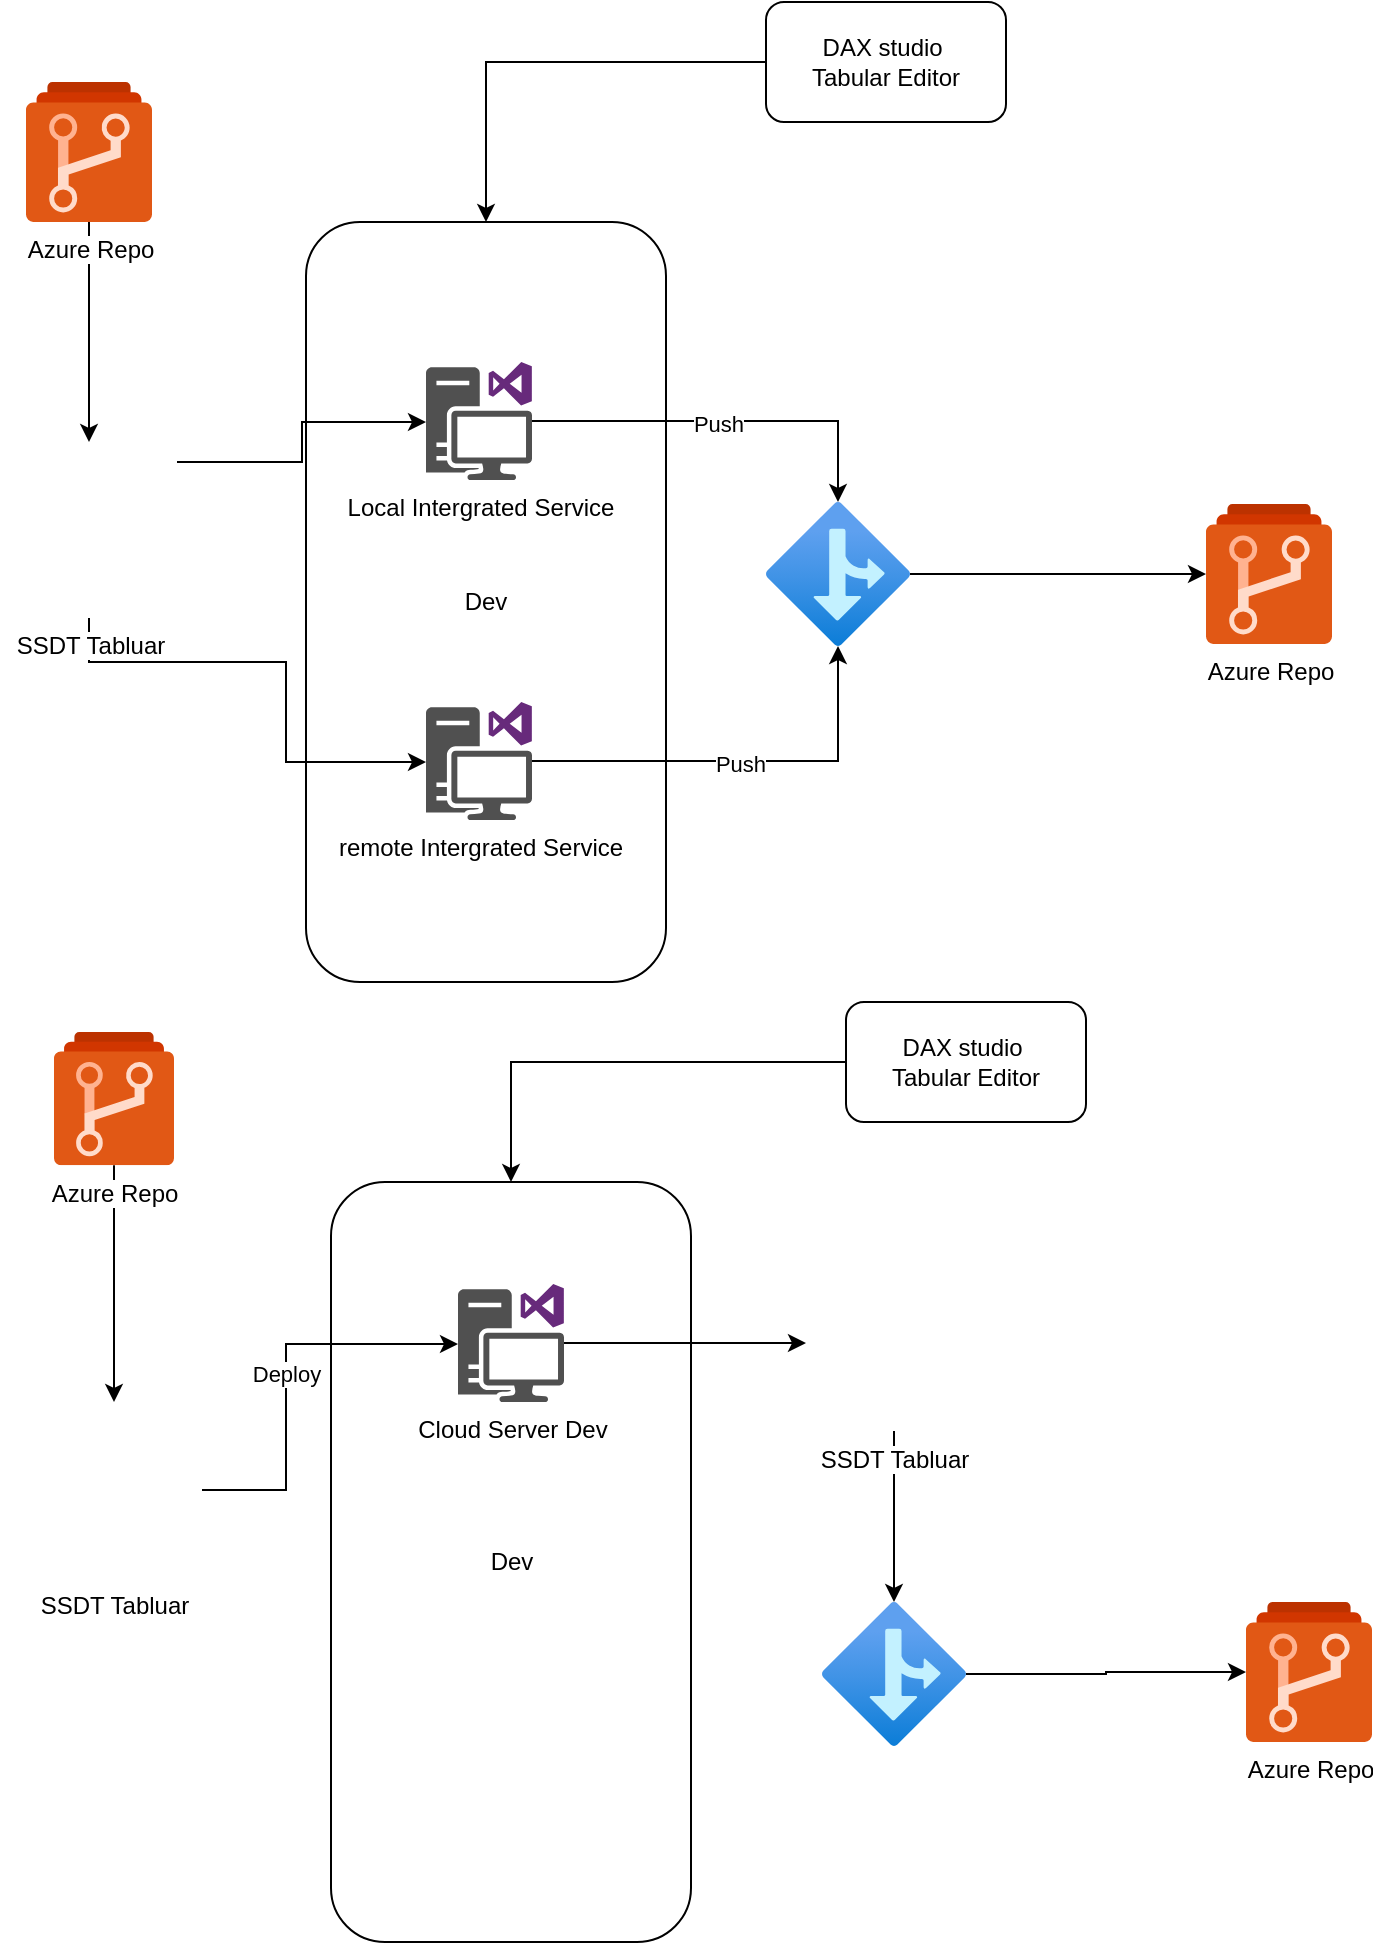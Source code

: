 <mxfile version="15.7.3" type="github">
  <diagram id="C5RBs43oDa-KdzZeNtuy" name="Page-1">
    <mxGraphModel dx="1662" dy="800" grid="1" gridSize="10" guides="1" tooltips="1" connect="1" arrows="1" fold="1" page="1" pageScale="1" pageWidth="827" pageHeight="1169" math="0" shadow="0">
      <root>
        <mxCell id="WIyWlLk6GJQsqaUBKTNV-0" />
        <mxCell id="WIyWlLk6GJQsqaUBKTNV-1" parent="WIyWlLk6GJQsqaUBKTNV-0" />
        <mxCell id="6bSrI56vfonFCMAQtIpl-16" value="Dev" style="rounded=1;whiteSpace=wrap;html=1;" vertex="1" parent="WIyWlLk6GJQsqaUBKTNV-1">
          <mxGeometry x="190" y="180" width="180" height="380" as="geometry" />
        </mxCell>
        <mxCell id="6bSrI56vfonFCMAQtIpl-3" style="edgeStyle=orthogonalEdgeStyle;rounded=0;orthogonalLoop=1;jettySize=auto;html=1;entryX=0.5;entryY=0;entryDx=0;entryDy=0;" edge="1" parent="WIyWlLk6GJQsqaUBKTNV-1" source="6bSrI56vfonFCMAQtIpl-1" target="6bSrI56vfonFCMAQtIpl-2">
          <mxGeometry relative="1" as="geometry" />
        </mxCell>
        <mxCell id="6bSrI56vfonFCMAQtIpl-1" value="Azure Repo&lt;br&gt;" style="sketch=0;aspect=fixed;html=1;points=[];align=center;image;fontSize=12;image=img/lib/mscae/Azure_Repos.svg;" vertex="1" parent="WIyWlLk6GJQsqaUBKTNV-1">
          <mxGeometry x="50" y="110" width="63" height="70" as="geometry" />
        </mxCell>
        <mxCell id="6bSrI56vfonFCMAQtIpl-5" style="edgeStyle=orthogonalEdgeStyle;rounded=0;orthogonalLoop=1;jettySize=auto;html=1;" edge="1" parent="WIyWlLk6GJQsqaUBKTNV-1" source="6bSrI56vfonFCMAQtIpl-2" target="6bSrI56vfonFCMAQtIpl-4">
          <mxGeometry relative="1" as="geometry">
            <Array as="points">
              <mxPoint x="188" y="300" />
              <mxPoint x="188" y="280" />
            </Array>
          </mxGeometry>
        </mxCell>
        <mxCell id="6bSrI56vfonFCMAQtIpl-7" style="edgeStyle=orthogonalEdgeStyle;rounded=0;orthogonalLoop=1;jettySize=auto;html=1;" edge="1" parent="WIyWlLk6GJQsqaUBKTNV-1" source="6bSrI56vfonFCMAQtIpl-2" target="6bSrI56vfonFCMAQtIpl-6">
          <mxGeometry relative="1" as="geometry">
            <Array as="points">
              <mxPoint x="82" y="400" />
              <mxPoint x="180" y="400" />
              <mxPoint x="180" y="450" />
            </Array>
          </mxGeometry>
        </mxCell>
        <mxCell id="6bSrI56vfonFCMAQtIpl-2" value="SSDT Tabluar" style="shape=image;html=1;verticalAlign=top;verticalLabelPosition=bottom;labelBackgroundColor=#ffffff;imageAspect=0;aspect=fixed;image=https://cdn0.iconfinder.com/data/icons/social-network-7/50/14-128.png" vertex="1" parent="WIyWlLk6GJQsqaUBKTNV-1">
          <mxGeometry x="37.5" y="290" width="88" height="88" as="geometry" />
        </mxCell>
        <mxCell id="6bSrI56vfonFCMAQtIpl-9" style="edgeStyle=orthogonalEdgeStyle;rounded=0;orthogonalLoop=1;jettySize=auto;html=1;" edge="1" parent="WIyWlLk6GJQsqaUBKTNV-1" source="6bSrI56vfonFCMAQtIpl-4" target="6bSrI56vfonFCMAQtIpl-8">
          <mxGeometry relative="1" as="geometry" />
        </mxCell>
        <mxCell id="6bSrI56vfonFCMAQtIpl-11" value="Push" style="edgeLabel;html=1;align=center;verticalAlign=middle;resizable=0;points=[];" vertex="1" connectable="0" parent="6bSrI56vfonFCMAQtIpl-9">
          <mxGeometry x="-0.039" relative="1" as="geometry">
            <mxPoint y="1" as="offset" />
          </mxGeometry>
        </mxCell>
        <mxCell id="6bSrI56vfonFCMAQtIpl-4" value="Local Intergrated Service" style="sketch=0;pointerEvents=1;shadow=0;dashed=0;html=1;strokeColor=none;fillColor=#505050;labelPosition=center;verticalLabelPosition=bottom;verticalAlign=top;outlineConnect=0;align=center;shape=mxgraph.office.devices.workstation_visual_studio;" vertex="1" parent="WIyWlLk6GJQsqaUBKTNV-1">
          <mxGeometry x="250" y="250" width="53" height="59" as="geometry" />
        </mxCell>
        <mxCell id="6bSrI56vfonFCMAQtIpl-10" style="edgeStyle=orthogonalEdgeStyle;rounded=0;orthogonalLoop=1;jettySize=auto;html=1;" edge="1" parent="WIyWlLk6GJQsqaUBKTNV-1" source="6bSrI56vfonFCMAQtIpl-6" target="6bSrI56vfonFCMAQtIpl-8">
          <mxGeometry relative="1" as="geometry" />
        </mxCell>
        <mxCell id="6bSrI56vfonFCMAQtIpl-12" value="Push" style="edgeLabel;html=1;align=center;verticalAlign=middle;resizable=0;points=[];" vertex="1" connectable="0" parent="6bSrI56vfonFCMAQtIpl-10">
          <mxGeometry x="-0.012" relative="1" as="geometry">
            <mxPoint y="1" as="offset" />
          </mxGeometry>
        </mxCell>
        <mxCell id="6bSrI56vfonFCMAQtIpl-6" value="remote Intergrated Service" style="sketch=0;pointerEvents=1;shadow=0;dashed=0;html=1;strokeColor=none;fillColor=#505050;labelPosition=center;verticalLabelPosition=bottom;verticalAlign=top;outlineConnect=0;align=center;shape=mxgraph.office.devices.workstation_visual_studio;" vertex="1" parent="WIyWlLk6GJQsqaUBKTNV-1">
          <mxGeometry x="250" y="420" width="53" height="59" as="geometry" />
        </mxCell>
        <mxCell id="6bSrI56vfonFCMAQtIpl-14" style="edgeStyle=orthogonalEdgeStyle;rounded=0;orthogonalLoop=1;jettySize=auto;html=1;" edge="1" parent="WIyWlLk6GJQsqaUBKTNV-1" source="6bSrI56vfonFCMAQtIpl-8" target="6bSrI56vfonFCMAQtIpl-13">
          <mxGeometry relative="1" as="geometry" />
        </mxCell>
        <mxCell id="6bSrI56vfonFCMAQtIpl-8" value="" style="aspect=fixed;html=1;points=[];align=center;image;fontSize=12;image=img/lib/azure2/general/Branch.svg;" vertex="1" parent="WIyWlLk6GJQsqaUBKTNV-1">
          <mxGeometry x="420" y="320" width="72" height="72" as="geometry" />
        </mxCell>
        <mxCell id="6bSrI56vfonFCMAQtIpl-13" value="Azure Repo&lt;br&gt;" style="sketch=0;aspect=fixed;html=1;points=[];align=center;image;fontSize=12;image=img/lib/mscae/Azure_Repos.svg;" vertex="1" parent="WIyWlLk6GJQsqaUBKTNV-1">
          <mxGeometry x="640" y="321" width="63" height="70" as="geometry" />
        </mxCell>
        <mxCell id="6bSrI56vfonFCMAQtIpl-17" value="Dev" style="rounded=1;whiteSpace=wrap;html=1;" vertex="1" parent="WIyWlLk6GJQsqaUBKTNV-1">
          <mxGeometry x="202.5" y="660" width="180" height="380" as="geometry" />
        </mxCell>
        <mxCell id="6bSrI56vfonFCMAQtIpl-18" style="edgeStyle=orthogonalEdgeStyle;rounded=0;orthogonalLoop=1;jettySize=auto;html=1;entryX=0.5;entryY=0;entryDx=0;entryDy=0;" edge="1" parent="WIyWlLk6GJQsqaUBKTNV-1" source="6bSrI56vfonFCMAQtIpl-19" target="6bSrI56vfonFCMAQtIpl-22">
          <mxGeometry relative="1" as="geometry" />
        </mxCell>
        <mxCell id="6bSrI56vfonFCMAQtIpl-19" value="Azure Repo&lt;br&gt;" style="sketch=0;aspect=fixed;html=1;points=[];align=center;image;fontSize=12;image=img/lib/mscae/Azure_Repos.svg;" vertex="1" parent="WIyWlLk6GJQsqaUBKTNV-1">
          <mxGeometry x="64" y="585" width="60" height="66.67" as="geometry" />
        </mxCell>
        <mxCell id="6bSrI56vfonFCMAQtIpl-32" value="Deploy" style="edgeStyle=orthogonalEdgeStyle;rounded=0;orthogonalLoop=1;jettySize=auto;html=1;" edge="1" parent="WIyWlLk6GJQsqaUBKTNV-1" source="6bSrI56vfonFCMAQtIpl-22" target="6bSrI56vfonFCMAQtIpl-28">
          <mxGeometry relative="1" as="geometry">
            <Array as="points">
              <mxPoint x="180" y="814" />
              <mxPoint x="180" y="741" />
            </Array>
          </mxGeometry>
        </mxCell>
        <mxCell id="6bSrI56vfonFCMAQtIpl-22" value="SSDT Tabluar" style="shape=image;html=1;verticalAlign=top;verticalLabelPosition=bottom;labelBackgroundColor=#ffffff;imageAspect=0;aspect=fixed;image=https://cdn0.iconfinder.com/data/icons/social-network-7/50/14-128.png" vertex="1" parent="WIyWlLk6GJQsqaUBKTNV-1">
          <mxGeometry x="50" y="770" width="88" height="88" as="geometry" />
        </mxCell>
        <mxCell id="6bSrI56vfonFCMAQtIpl-40" style="edgeStyle=orthogonalEdgeStyle;rounded=0;orthogonalLoop=1;jettySize=auto;html=1;" edge="1" parent="WIyWlLk6GJQsqaUBKTNV-1" source="6bSrI56vfonFCMAQtIpl-28" target="6bSrI56vfonFCMAQtIpl-41">
          <mxGeometry relative="1" as="geometry">
            <mxPoint x="470" y="740.5" as="targetPoint" />
          </mxGeometry>
        </mxCell>
        <mxCell id="6bSrI56vfonFCMAQtIpl-28" value="Cloud Server Dev&lt;br&gt;" style="sketch=0;pointerEvents=1;shadow=0;dashed=0;html=1;strokeColor=none;fillColor=#505050;labelPosition=center;verticalLabelPosition=bottom;verticalAlign=top;outlineConnect=0;align=center;shape=mxgraph.office.devices.workstation_visual_studio;" vertex="1" parent="WIyWlLk6GJQsqaUBKTNV-1">
          <mxGeometry x="266" y="711" width="53" height="59" as="geometry" />
        </mxCell>
        <mxCell id="6bSrI56vfonFCMAQtIpl-29" style="edgeStyle=orthogonalEdgeStyle;rounded=0;orthogonalLoop=1;jettySize=auto;html=1;" edge="1" parent="WIyWlLk6GJQsqaUBKTNV-1" source="6bSrI56vfonFCMAQtIpl-30" target="6bSrI56vfonFCMAQtIpl-31">
          <mxGeometry relative="1" as="geometry" />
        </mxCell>
        <mxCell id="6bSrI56vfonFCMAQtIpl-30" value="" style="aspect=fixed;html=1;points=[];align=center;image;fontSize=12;image=img/lib/azure2/general/Branch.svg;" vertex="1" parent="WIyWlLk6GJQsqaUBKTNV-1">
          <mxGeometry x="448" y="870" width="72" height="72" as="geometry" />
        </mxCell>
        <mxCell id="6bSrI56vfonFCMAQtIpl-31" value="Azure Repo&lt;br&gt;" style="sketch=0;aspect=fixed;html=1;points=[];align=center;image;fontSize=12;image=img/lib/mscae/Azure_Repos.svg;" vertex="1" parent="WIyWlLk6GJQsqaUBKTNV-1">
          <mxGeometry x="660" y="870" width="63" height="70" as="geometry" />
        </mxCell>
        <mxCell id="6bSrI56vfonFCMAQtIpl-36" style="edgeStyle=orthogonalEdgeStyle;rounded=0;orthogonalLoop=1;jettySize=auto;html=1;entryX=0.5;entryY=0;entryDx=0;entryDy=0;" edge="1" parent="WIyWlLk6GJQsqaUBKTNV-1" source="6bSrI56vfonFCMAQtIpl-34" target="6bSrI56vfonFCMAQtIpl-16">
          <mxGeometry relative="1" as="geometry" />
        </mxCell>
        <mxCell id="6bSrI56vfonFCMAQtIpl-34" value="DAX studio&amp;nbsp;&lt;br&gt;Tabular Editor&lt;br&gt;" style="rounded=1;whiteSpace=wrap;html=1;" vertex="1" parent="WIyWlLk6GJQsqaUBKTNV-1">
          <mxGeometry x="420" y="70" width="120" height="60" as="geometry" />
        </mxCell>
        <mxCell id="6bSrI56vfonFCMAQtIpl-38" style="edgeStyle=orthogonalEdgeStyle;rounded=0;orthogonalLoop=1;jettySize=auto;html=1;" edge="1" parent="WIyWlLk6GJQsqaUBKTNV-1" source="6bSrI56vfonFCMAQtIpl-37" target="6bSrI56vfonFCMAQtIpl-17">
          <mxGeometry relative="1" as="geometry" />
        </mxCell>
        <mxCell id="6bSrI56vfonFCMAQtIpl-37" value="DAX studio&amp;nbsp;&lt;br&gt;Tabular Editor&lt;br&gt;" style="rounded=1;whiteSpace=wrap;html=1;" vertex="1" parent="WIyWlLk6GJQsqaUBKTNV-1">
          <mxGeometry x="460" y="570" width="120" height="60" as="geometry" />
        </mxCell>
        <mxCell id="6bSrI56vfonFCMAQtIpl-42" style="edgeStyle=orthogonalEdgeStyle;rounded=0;orthogonalLoop=1;jettySize=auto;html=1;" edge="1" parent="WIyWlLk6GJQsqaUBKTNV-1" source="6bSrI56vfonFCMAQtIpl-41" target="6bSrI56vfonFCMAQtIpl-30">
          <mxGeometry relative="1" as="geometry" />
        </mxCell>
        <mxCell id="6bSrI56vfonFCMAQtIpl-41" value="SSDT Tabluar" style="shape=image;html=1;verticalAlign=top;verticalLabelPosition=bottom;labelBackgroundColor=#ffffff;imageAspect=0;aspect=fixed;image=https://cdn0.iconfinder.com/data/icons/social-network-7/50/14-128.png" vertex="1" parent="WIyWlLk6GJQsqaUBKTNV-1">
          <mxGeometry x="440" y="696.5" width="88" height="88" as="geometry" />
        </mxCell>
      </root>
    </mxGraphModel>
  </diagram>
</mxfile>
